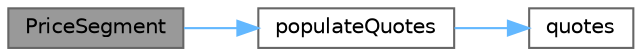 digraph "PriceSegment"
{
 // INTERACTIVE_SVG=YES
 // LATEX_PDF_SIZE
  bgcolor="transparent";
  edge [fontname=Helvetica,fontsize=10,labelfontname=Helvetica,labelfontsize=10];
  node [fontname=Helvetica,fontsize=10,shape=box,height=0.2,width=0.4];
  rankdir="LR";
  Node1 [label="PriceSegment",height=0.2,width=0.4,color="gray40", fillcolor="grey60", style="filled", fontcolor="black",tooltip="Detailed constructor."];
  Node1 -> Node2 [color="steelblue1",style="solid"];
  Node2 [label="populateQuotes",height=0.2,width=0.4,color="grey40", fillcolor="white", style="filled",URL="$classore_1_1data_1_1_price_segment.html#a19ed6e6444ea03ab24f69f1bf17d2151",tooltip="Populate quotes."];
  Node2 -> Node3 [color="steelblue1",style="solid"];
  Node3 [label="quotes",height=0.2,width=0.4,color="grey40", fillcolor="white", style="filled",URL="$classore_1_1data_1_1_price_segment.html#ab4850b56e8bad34c1c061fed3ade5d1a",tooltip=" "];
}
